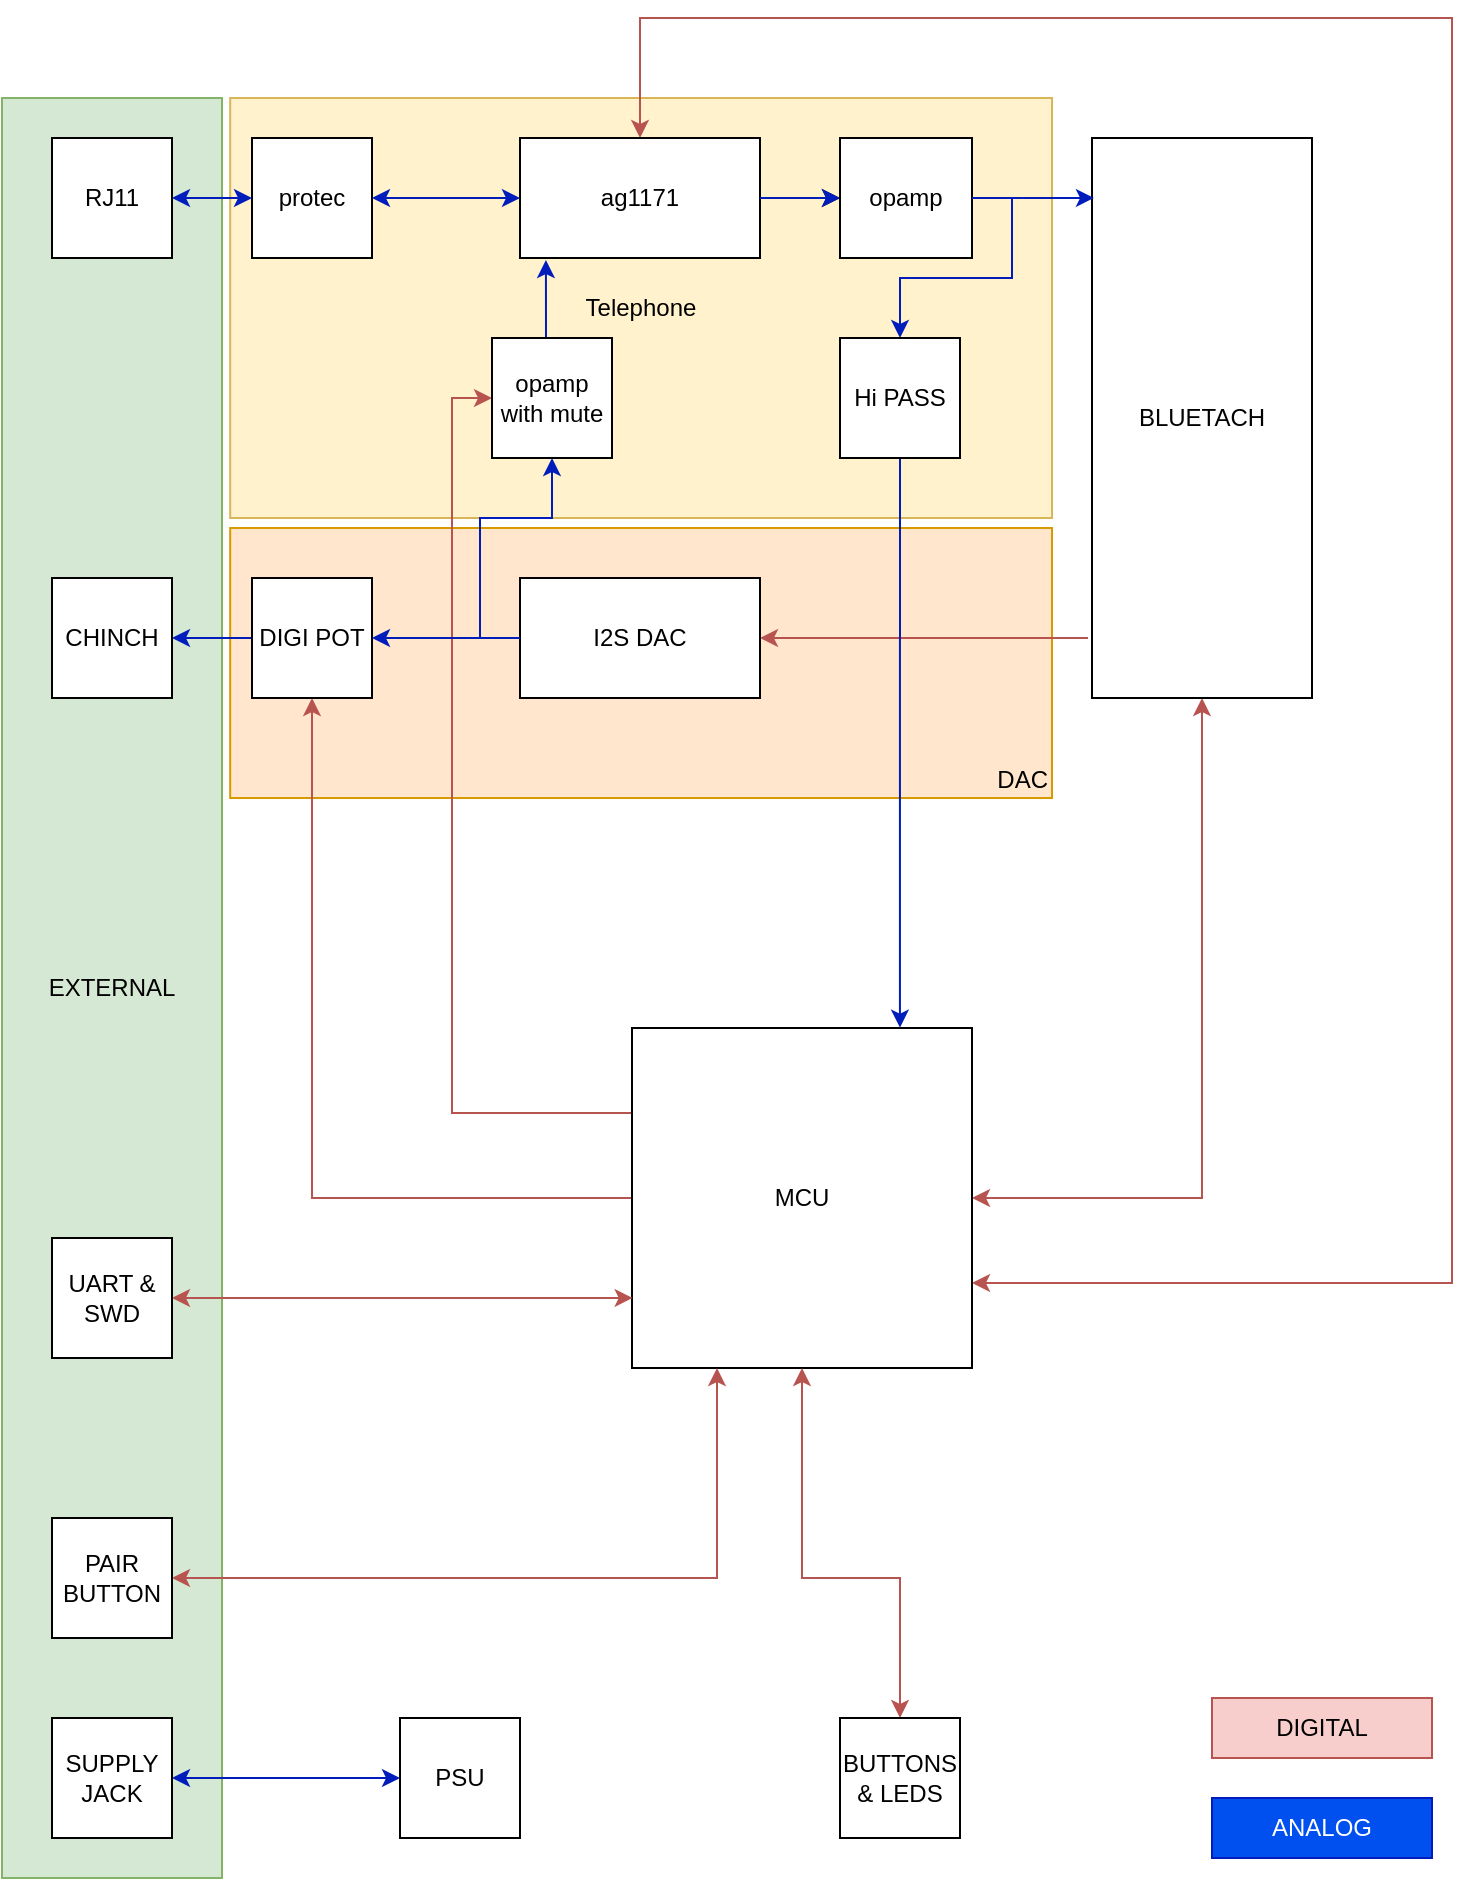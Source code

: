 <mxfile version="15.9.1" type="device"><diagram id="RikTH5nb9wkxkaskvSqd" name="Page-1"><mxGraphModel dx="1237" dy="641" grid="1" gridSize="10" guides="1" tooltips="1" connect="1" arrows="1" fold="1" page="1" pageScale="1" pageWidth="827" pageHeight="1169" math="0" shadow="0"><root><mxCell id="0"/><mxCell id="1" parent="0"/><mxCell id="ArPl4zf2sOkKlw5F-pwX-4" value="DAC" style="rounded=0;whiteSpace=wrap;html=1;fillColor=#ffe6cc;strokeColor=#d79b00;align=right;verticalAlign=bottom;" vertex="1" parent="1"><mxGeometry x="149.09" y="335" width="410.91" height="135" as="geometry"/></mxCell><mxCell id="ArPl4zf2sOkKlw5F-pwX-3" value="Telephone" style="rounded=0;whiteSpace=wrap;html=1;fillColor=#fff2cc;strokeColor=#d6b656;" vertex="1" parent="1"><mxGeometry x="149.09" y="120" width="410.91" height="210" as="geometry"/></mxCell><mxCell id="ArPl4zf2sOkKlw5F-pwX-1" value="" style="shape=image;html=1;verticalAlign=top;verticalLabelPosition=bottom;imageAspect=0;aspect=fixed;image=https://cdn0.iconfinder.com/data/icons/octicons/1024/primitive-dot-128.png;noLabel=1;fontColor=none;labelBorderColor=none;" vertex="1" parent="1"><mxGeometry x="535.038" y="165" width="10" height="10" as="geometry"/></mxCell><mxCell id="LKpVCgIJCfzHpgIR9bo0-54" value="" style="shape=image;html=1;verticalAlign=top;verticalLabelPosition=bottom;imageAspect=0;aspect=fixed;image=https://cdn0.iconfinder.com/data/icons/octicons/1024/primitive-dot-128.png;noLabel=1;fontColor=none;labelBorderColor=none;" parent="1" vertex="1"><mxGeometry x="269.094" y="385" width="10" height="10" as="geometry"/></mxCell><mxCell id="LKpVCgIJCfzHpgIR9bo0-50" value="EXTERNAL" style="rounded=0;whiteSpace=wrap;html=1;fillColor=#d5e8d4;strokeColor=#82b366;" parent="1" vertex="1"><mxGeometry x="35" y="120" width="110" height="890" as="geometry"/></mxCell><mxCell id="LKpVCgIJCfzHpgIR9bo0-1" value="RJ11" style="rounded=0;whiteSpace=wrap;html=1;" parent="1" vertex="1"><mxGeometry x="60" y="140" width="60" height="60" as="geometry"/></mxCell><mxCell id="LKpVCgIJCfzHpgIR9bo0-36" style="edgeStyle=orthogonalEdgeStyle;rounded=0;orthogonalLoop=1;jettySize=auto;html=1;exitX=0.5;exitY=0;exitDx=0;exitDy=0;entryX=1;entryY=0.75;entryDx=0;entryDy=0;startArrow=classic;startFill=1;endArrow=classic;endFill=1;fillColor=#f8cecc;strokeColor=#b85450;" parent="1" source="LKpVCgIJCfzHpgIR9bo0-2" target="LKpVCgIJCfzHpgIR9bo0-7" edge="1"><mxGeometry relative="1" as="geometry"><Array as="points"><mxPoint x="354" y="80"/><mxPoint x="760" y="80"/><mxPoint x="760" y="713"/></Array></mxGeometry></mxCell><mxCell id="LKpVCgIJCfzHpgIR9bo0-59" value="" style="edgeStyle=orthogonalEdgeStyle;rounded=0;orthogonalLoop=1;jettySize=auto;html=1;startArrow=none;startFill=0;endArrow=classic;endFill=1;" parent="1" source="LKpVCgIJCfzHpgIR9bo0-2" target="LKpVCgIJCfzHpgIR9bo0-24" edge="1"><mxGeometry relative="1" as="geometry"/></mxCell><mxCell id="LKpVCgIJCfzHpgIR9bo0-2" value="ag1171" style="rounded=0;whiteSpace=wrap;html=1;" parent="1" vertex="1"><mxGeometry x="294" y="140" width="120" height="60" as="geometry"/></mxCell><mxCell id="LKpVCgIJCfzHpgIR9bo0-3" value="protec" style="whiteSpace=wrap;html=1;aspect=fixed;" parent="1" vertex="1"><mxGeometry x="160" y="140" width="60" height="60" as="geometry"/></mxCell><mxCell id="LKpVCgIJCfzHpgIR9bo0-5" value="" style="endArrow=classic;startArrow=classic;html=1;exitX=1;exitY=0.5;exitDx=0;exitDy=0;entryX=0;entryY=0.5;entryDx=0;entryDy=0;fillColor=#0050ef;strokeColor=#001DBC;" parent="1" source="LKpVCgIJCfzHpgIR9bo0-1" target="LKpVCgIJCfzHpgIR9bo0-3" edge="1"><mxGeometry width="50" height="50" relative="1" as="geometry"><mxPoint x="390" y="400" as="sourcePoint"/><mxPoint x="440" y="350" as="targetPoint"/></mxGeometry></mxCell><mxCell id="LKpVCgIJCfzHpgIR9bo0-6" value="" style="endArrow=classic;startArrow=classic;html=1;exitX=1;exitY=0.5;exitDx=0;exitDy=0;entryX=0;entryY=0.5;entryDx=0;entryDy=0;fillColor=#0050ef;strokeColor=#001DBC;" parent="1" source="LKpVCgIJCfzHpgIR9bo0-3" target="LKpVCgIJCfzHpgIR9bo0-2" edge="1"><mxGeometry width="50" height="50" relative="1" as="geometry"><mxPoint x="390" y="400" as="sourcePoint"/><mxPoint x="440" y="350" as="targetPoint"/></mxGeometry></mxCell><mxCell id="LKpVCgIJCfzHpgIR9bo0-34" style="edgeStyle=orthogonalEdgeStyle;rounded=0;orthogonalLoop=1;jettySize=auto;html=1;exitX=0;exitY=0.5;exitDx=0;exitDy=0;entryX=0.5;entryY=1;entryDx=0;entryDy=0;startArrow=none;startFill=0;endArrow=classic;endFill=1;fillColor=#f8cecc;strokeColor=#b85450;" parent="1" source="LKpVCgIJCfzHpgIR9bo0-7" target="LKpVCgIJCfzHpgIR9bo0-20" edge="1"><mxGeometry relative="1" as="geometry"/></mxCell><mxCell id="LKpVCgIJCfzHpgIR9bo0-35" style="edgeStyle=orthogonalEdgeStyle;rounded=0;orthogonalLoop=1;jettySize=auto;html=1;exitX=1;exitY=0.5;exitDx=0;exitDy=0;entryX=0.5;entryY=1;entryDx=0;entryDy=0;startArrow=classic;startFill=1;endArrow=classic;endFill=1;fillColor=#f8cecc;strokeColor=#b85450;" parent="1" source="LKpVCgIJCfzHpgIR9bo0-7" target="LKpVCgIJCfzHpgIR9bo0-15" edge="1"><mxGeometry relative="1" as="geometry"/></mxCell><mxCell id="LKpVCgIJCfzHpgIR9bo0-53" style="edgeStyle=orthogonalEdgeStyle;rounded=0;orthogonalLoop=1;jettySize=auto;html=1;exitX=0;exitY=0.25;exitDx=0;exitDy=0;entryX=0;entryY=0.5;entryDx=0;entryDy=0;startArrow=none;startFill=0;endArrow=classic;endFill=1;fillColor=#f8cecc;strokeColor=#b85450;" parent="1" source="LKpVCgIJCfzHpgIR9bo0-7" target="LKpVCgIJCfzHpgIR9bo0-8" edge="1"><mxGeometry relative="1" as="geometry"/></mxCell><mxCell id="LKpVCgIJCfzHpgIR9bo0-7" value="MCU" style="whiteSpace=wrap;html=1;aspect=fixed;" parent="1" vertex="1"><mxGeometry x="350" y="585" width="170" height="170" as="geometry"/></mxCell><mxCell id="LKpVCgIJCfzHpgIR9bo0-14" style="edgeStyle=orthogonalEdgeStyle;rounded=0;orthogonalLoop=1;jettySize=auto;html=1;exitX=0.5;exitY=0;exitDx=0;exitDy=0;entryX=0.108;entryY=1.017;entryDx=0;entryDy=0;entryPerimeter=0;fillColor=#0050ef;strokeColor=#001DBC;" parent="1" source="LKpVCgIJCfzHpgIR9bo0-8" target="LKpVCgIJCfzHpgIR9bo0-2" edge="1"><mxGeometry relative="1" as="geometry"/></mxCell><mxCell id="LKpVCgIJCfzHpgIR9bo0-8" value="opamp with mute" style="rounded=0;whiteSpace=wrap;html=1;" parent="1" vertex="1"><mxGeometry x="280" y="240" width="60" height="60" as="geometry"/></mxCell><mxCell id="LKpVCgIJCfzHpgIR9bo0-11" style="edgeStyle=orthogonalEdgeStyle;rounded=0;orthogonalLoop=1;jettySize=auto;html=1;exitX=0;exitY=0.5;exitDx=0;exitDy=0;entryX=0.5;entryY=1;entryDx=0;entryDy=0;fillColor=#0050ef;strokeColor=#001DBC;" parent="1" source="LKpVCgIJCfzHpgIR9bo0-10" target="LKpVCgIJCfzHpgIR9bo0-8" edge="1"><mxGeometry relative="1" as="geometry"/></mxCell><mxCell id="LKpVCgIJCfzHpgIR9bo0-18" style="edgeStyle=orthogonalEdgeStyle;rounded=0;orthogonalLoop=1;jettySize=auto;html=1;exitX=1;exitY=0.5;exitDx=0;exitDy=0;entryX=-0.018;entryY=0.893;entryDx=0;entryDy=0;entryPerimeter=0;startArrow=classic;startFill=1;endArrow=none;endFill=0;fillColor=#f8cecc;strokeColor=#b85450;" parent="1" source="LKpVCgIJCfzHpgIR9bo0-10" target="LKpVCgIJCfzHpgIR9bo0-15" edge="1"><mxGeometry relative="1" as="geometry"/></mxCell><mxCell id="LKpVCgIJCfzHpgIR9bo0-10" value="I2S DAC" style="rounded=0;whiteSpace=wrap;html=1;" parent="1" vertex="1"><mxGeometry x="294" y="360" width="120" height="60" as="geometry"/></mxCell><mxCell id="LKpVCgIJCfzHpgIR9bo0-22" style="edgeStyle=orthogonalEdgeStyle;rounded=0;orthogonalLoop=1;jettySize=auto;html=1;exitX=1;exitY=0.5;exitDx=0;exitDy=0;entryX=0;entryY=0.5;entryDx=0;entryDy=0;startArrow=classic;startFill=1;endArrow=none;endFill=0;fillColor=#0050ef;strokeColor=#001DBC;" parent="1" source="LKpVCgIJCfzHpgIR9bo0-12" target="LKpVCgIJCfzHpgIR9bo0-20" edge="1"><mxGeometry relative="1" as="geometry"/></mxCell><mxCell id="LKpVCgIJCfzHpgIR9bo0-12" value="CHINCH" style="whiteSpace=wrap;html=1;aspect=fixed;" parent="1" vertex="1"><mxGeometry x="60" y="360" width="60" height="60" as="geometry"/></mxCell><mxCell id="LKpVCgIJCfzHpgIR9bo0-15" value="BLUETACH" style="rounded=0;whiteSpace=wrap;html=1;" parent="1" vertex="1"><mxGeometry x="580" y="140" width="110" height="280" as="geometry"/></mxCell><mxCell id="LKpVCgIJCfzHpgIR9bo0-23" style="edgeStyle=orthogonalEdgeStyle;rounded=0;orthogonalLoop=1;jettySize=auto;html=1;exitX=1;exitY=0.5;exitDx=0;exitDy=0;entryX=0;entryY=0.5;entryDx=0;entryDy=0;startArrow=none;startFill=1;endArrow=none;endFill=0;fillColor=#0050ef;strokeColor=#001DBC;" parent="1" source="LKpVCgIJCfzHpgIR9bo0-54" target="LKpVCgIJCfzHpgIR9bo0-10" edge="1"><mxGeometry relative="1" as="geometry"/></mxCell><mxCell id="LKpVCgIJCfzHpgIR9bo0-20" value="DIGI POT" style="whiteSpace=wrap;html=1;aspect=fixed;" parent="1" vertex="1"><mxGeometry x="160" y="360" width="60" height="60" as="geometry"/></mxCell><mxCell id="LKpVCgIJCfzHpgIR9bo0-27" style="edgeStyle=orthogonalEdgeStyle;rounded=0;orthogonalLoop=1;jettySize=auto;html=1;exitX=0;exitY=0.5;exitDx=0;exitDy=0;entryX=1;entryY=0.5;entryDx=0;entryDy=0;startArrow=classic;startFill=1;endArrow=none;endFill=0;fillColor=#0050ef;strokeColor=#001DBC;" parent="1" source="LKpVCgIJCfzHpgIR9bo0-24" target="LKpVCgIJCfzHpgIR9bo0-2" edge="1"><mxGeometry relative="1" as="geometry"/></mxCell><mxCell id="LKpVCgIJCfzHpgIR9bo0-28" style="edgeStyle=orthogonalEdgeStyle;rounded=0;orthogonalLoop=1;jettySize=auto;html=1;exitX=1;exitY=0.5;exitDx=0;exitDy=0;entryX=0.009;entryY=0.107;entryDx=0;entryDy=0;entryPerimeter=0;startArrow=none;startFill=0;endArrow=classic;endFill=1;fillColor=#0050ef;strokeColor=#001DBC;" parent="1" source="ArPl4zf2sOkKlw5F-pwX-1" target="LKpVCgIJCfzHpgIR9bo0-15" edge="1"><mxGeometry relative="1" as="geometry"/></mxCell><mxCell id="LKpVCgIJCfzHpgIR9bo0-24" value="opamp" style="rounded=0;whiteSpace=wrap;html=1;" parent="1" vertex="1"><mxGeometry x="454" y="140" width="66" height="60" as="geometry"/></mxCell><mxCell id="LKpVCgIJCfzHpgIR9bo0-31" style="edgeStyle=orthogonalEdgeStyle;rounded=0;orthogonalLoop=1;jettySize=auto;html=1;exitX=0.5;exitY=1;exitDx=0;exitDy=0;entryX=0.788;entryY=-0.001;entryDx=0;entryDy=0;entryPerimeter=0;startArrow=none;startFill=0;endArrow=classic;endFill=1;fillColor=#0050ef;strokeColor=#001DBC;" parent="1" source="LKpVCgIJCfzHpgIR9bo0-29" target="LKpVCgIJCfzHpgIR9bo0-7" edge="1"><mxGeometry relative="1" as="geometry"><Array as="points"/></mxGeometry></mxCell><mxCell id="LKpVCgIJCfzHpgIR9bo0-33" style="edgeStyle=orthogonalEdgeStyle;rounded=0;orthogonalLoop=1;jettySize=auto;html=1;exitX=0.5;exitY=0;exitDx=0;exitDy=0;startArrow=classic;startFill=1;endArrow=none;endFill=0;fillColor=#0050ef;strokeColor=#001DBC;" parent="1" source="LKpVCgIJCfzHpgIR9bo0-29" edge="1"><mxGeometry relative="1" as="geometry"><mxPoint x="540" y="170" as="targetPoint"/><Array as="points"><mxPoint x="484" y="210"/><mxPoint x="540" y="210"/></Array></mxGeometry></mxCell><mxCell id="LKpVCgIJCfzHpgIR9bo0-29" value="Hi PASS" style="whiteSpace=wrap;html=1;aspect=fixed;" parent="1" vertex="1"><mxGeometry x="454" y="240" width="60" height="60" as="geometry"/></mxCell><mxCell id="LKpVCgIJCfzHpgIR9bo0-52" style="edgeStyle=orthogonalEdgeStyle;rounded=0;orthogonalLoop=1;jettySize=auto;html=1;exitX=1;exitY=0.5;exitDx=0;exitDy=0;entryX=0.002;entryY=0.794;entryDx=0;entryDy=0;entryPerimeter=0;startArrow=classic;startFill=1;endArrow=classic;endFill=1;fillColor=#f8cecc;strokeColor=#b85450;" parent="1" source="LKpVCgIJCfzHpgIR9bo0-38" target="LKpVCgIJCfzHpgIR9bo0-7" edge="1"><mxGeometry relative="1" as="geometry"/></mxCell><mxCell id="LKpVCgIJCfzHpgIR9bo0-38" value="UART &amp;amp; SWD" style="whiteSpace=wrap;html=1;aspect=fixed;" parent="1" vertex="1"><mxGeometry x="60" y="690" width="60" height="60" as="geometry"/></mxCell><mxCell id="LKpVCgIJCfzHpgIR9bo0-42" style="edgeStyle=orthogonalEdgeStyle;rounded=0;orthogonalLoop=1;jettySize=auto;html=1;exitX=1;exitY=0.5;exitDx=0;exitDy=0;entryX=0.25;entryY=1;entryDx=0;entryDy=0;startArrow=classic;startFill=1;endArrow=classic;endFill=1;fillColor=#f8cecc;strokeColor=#b85450;" parent="1" source="LKpVCgIJCfzHpgIR9bo0-41" target="LKpVCgIJCfzHpgIR9bo0-7" edge="1"><mxGeometry relative="1" as="geometry"/></mxCell><mxCell id="LKpVCgIJCfzHpgIR9bo0-41" value="PAIR BUTTON" style="whiteSpace=wrap;html=1;aspect=fixed;" parent="1" vertex="1"><mxGeometry x="60" y="830" width="60" height="60" as="geometry"/></mxCell><mxCell id="LKpVCgIJCfzHpgIR9bo0-46" style="edgeStyle=orthogonalEdgeStyle;rounded=0;orthogonalLoop=1;jettySize=auto;html=1;exitX=1;exitY=0.5;exitDx=0;exitDy=0;entryX=0;entryY=0.5;entryDx=0;entryDy=0;startArrow=classic;startFill=1;endArrow=classic;endFill=1;fillColor=#0050ef;strokeColor=#001DBC;" parent="1" source="LKpVCgIJCfzHpgIR9bo0-44" target="LKpVCgIJCfzHpgIR9bo0-45" edge="1"><mxGeometry relative="1" as="geometry"/></mxCell><mxCell id="LKpVCgIJCfzHpgIR9bo0-44" value="SUPPLY JACK" style="whiteSpace=wrap;html=1;aspect=fixed;" parent="1" vertex="1"><mxGeometry x="60" y="930" width="60" height="60" as="geometry"/></mxCell><mxCell id="LKpVCgIJCfzHpgIR9bo0-45" value="PSU" style="whiteSpace=wrap;html=1;aspect=fixed;" parent="1" vertex="1"><mxGeometry x="234" y="930" width="60" height="60" as="geometry"/></mxCell><mxCell id="LKpVCgIJCfzHpgIR9bo0-49" style="edgeStyle=orthogonalEdgeStyle;rounded=0;orthogonalLoop=1;jettySize=auto;html=1;exitX=0.5;exitY=0;exitDx=0;exitDy=0;startArrow=classic;startFill=1;endArrow=classic;endFill=1;fillColor=#f8cecc;strokeColor=#b85450;" parent="1" source="LKpVCgIJCfzHpgIR9bo0-48" target="LKpVCgIJCfzHpgIR9bo0-7" edge="1"><mxGeometry relative="1" as="geometry"><Array as="points"><mxPoint x="484" y="860"/><mxPoint x="435" y="860"/></Array></mxGeometry></mxCell><mxCell id="LKpVCgIJCfzHpgIR9bo0-48" value="BUTTONS &amp;amp; LEDS" style="whiteSpace=wrap;html=1;aspect=fixed;" parent="1" vertex="1"><mxGeometry x="454" y="930" width="60" height="60" as="geometry"/></mxCell><mxCell id="LKpVCgIJCfzHpgIR9bo0-55" value="" style="edgeStyle=orthogonalEdgeStyle;rounded=0;orthogonalLoop=1;jettySize=auto;html=1;exitX=1;exitY=0.5;exitDx=0;exitDy=0;startArrow=classic;startFill=1;endArrow=none;endFill=0;fillColor=#0050ef;strokeColor=#001DBC;" parent="1" source="LKpVCgIJCfzHpgIR9bo0-20" edge="1"><mxGeometry relative="1" as="geometry"><mxPoint x="220" y="390" as="sourcePoint"/><mxPoint x="275" y="390" as="targetPoint"/></mxGeometry></mxCell><mxCell id="LKpVCgIJCfzHpgIR9bo0-56" value="DIGITAL" style="rounded=0;whiteSpace=wrap;html=1;fillColor=#f8cecc;strokeColor=#b85450;" parent="1" vertex="1"><mxGeometry x="640" y="920" width="110" height="30" as="geometry"/></mxCell><mxCell id="LKpVCgIJCfzHpgIR9bo0-58" value="ANALOG" style="rounded=0;whiteSpace=wrap;html=1;fillColor=#0050ef;strokeColor=#001DBC;fontColor=#ffffff;" parent="1" vertex="1"><mxGeometry x="640" y="970" width="110" height="30" as="geometry"/></mxCell><mxCell id="ArPl4zf2sOkKlw5F-pwX-2" value="" style="edgeStyle=orthogonalEdgeStyle;rounded=0;orthogonalLoop=1;jettySize=auto;html=1;exitX=1;exitY=0.5;exitDx=0;exitDy=0;entryX=1;entryY=0.5;entryDx=0;entryDy=0;startArrow=none;startFill=0;endArrow=none;endFill=1;fillColor=#0050ef;strokeColor=#001DBC;" edge="1" parent="1" source="LKpVCgIJCfzHpgIR9bo0-24" target="ArPl4zf2sOkKlw5F-pwX-1"><mxGeometry relative="1" as="geometry"><mxPoint x="520" y="170" as="sourcePoint"/><mxPoint x="580.99" y="169.96" as="targetPoint"/></mxGeometry></mxCell></root></mxGraphModel></diagram></mxfile>